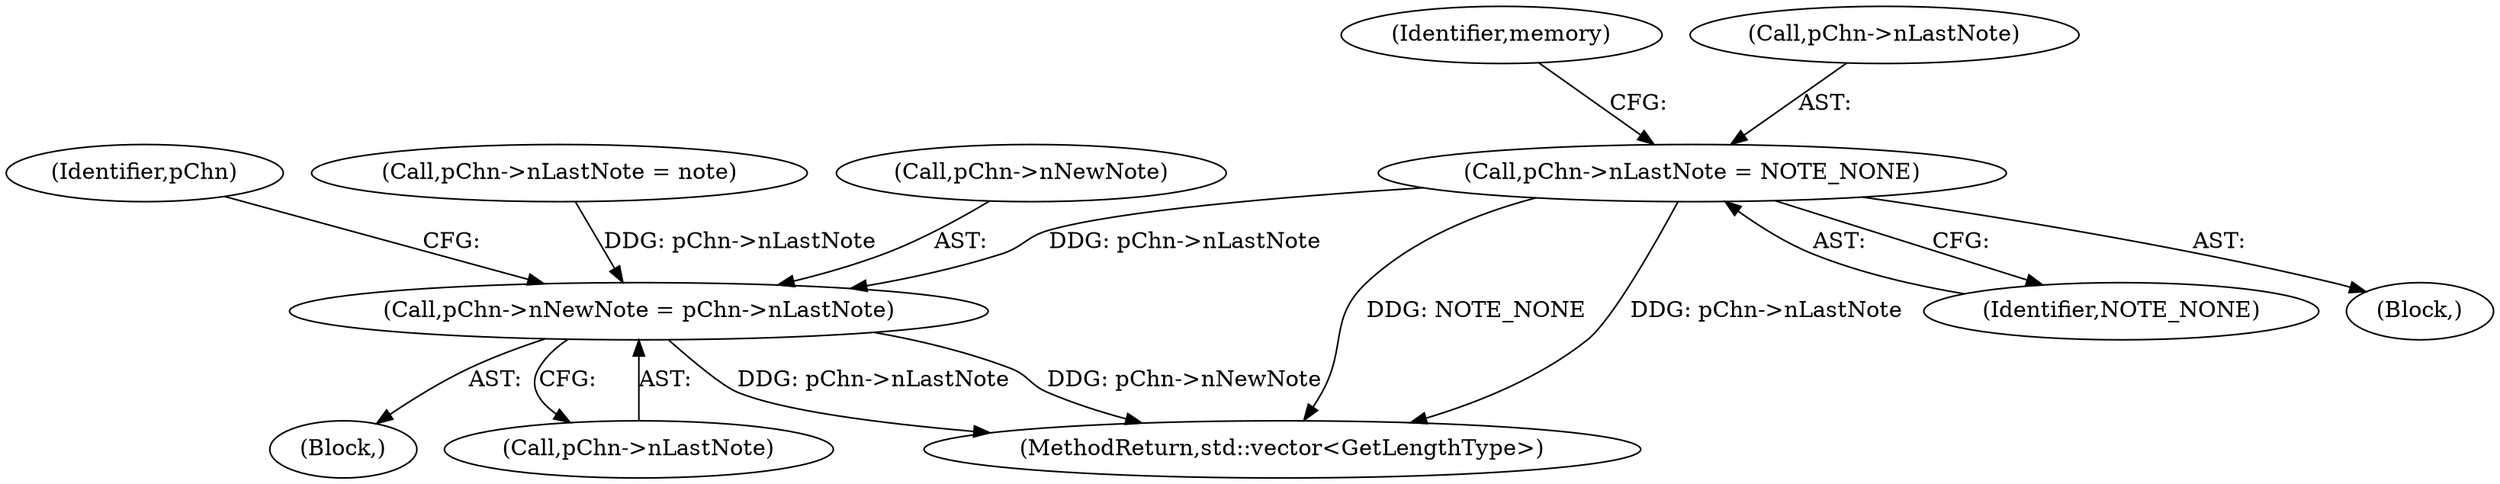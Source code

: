 digraph "0_openmpt_492022c7297ede682161d9c0ec2de15526424e76@pointer" {
"1001182" [label="(Call,pChn->nLastNote = NOTE_NONE)"];
"1002566" [label="(Call,pChn->nNewNote = pChn->nLastNote)"];
"1001172" [label="(Block,)"];
"1002576" [label="(Identifier,pChn)"];
"1001198" [label="(Call,pChn->nLastNote = note)"];
"1001191" [label="(Identifier,memory)"];
"1001186" [label="(Identifier,NOTE_NONE)"];
"1001182" [label="(Call,pChn->nLastNote = NOTE_NONE)"];
"1002566" [label="(Call,pChn->nNewNote = pChn->nLastNote)"];
"1003923" [label="(MethodReturn,std::vector<GetLengthType>)"];
"1002538" [label="(Block,)"];
"1002567" [label="(Call,pChn->nNewNote)"];
"1002570" [label="(Call,pChn->nLastNote)"];
"1001183" [label="(Call,pChn->nLastNote)"];
"1001182" -> "1001172"  [label="AST: "];
"1001182" -> "1001186"  [label="CFG: "];
"1001183" -> "1001182"  [label="AST: "];
"1001186" -> "1001182"  [label="AST: "];
"1001191" -> "1001182"  [label="CFG: "];
"1001182" -> "1003923"  [label="DDG: NOTE_NONE"];
"1001182" -> "1003923"  [label="DDG: pChn->nLastNote"];
"1001182" -> "1002566"  [label="DDG: pChn->nLastNote"];
"1002566" -> "1002538"  [label="AST: "];
"1002566" -> "1002570"  [label="CFG: "];
"1002567" -> "1002566"  [label="AST: "];
"1002570" -> "1002566"  [label="AST: "];
"1002576" -> "1002566"  [label="CFG: "];
"1002566" -> "1003923"  [label="DDG: pChn->nLastNote"];
"1002566" -> "1003923"  [label="DDG: pChn->nNewNote"];
"1001198" -> "1002566"  [label="DDG: pChn->nLastNote"];
}
